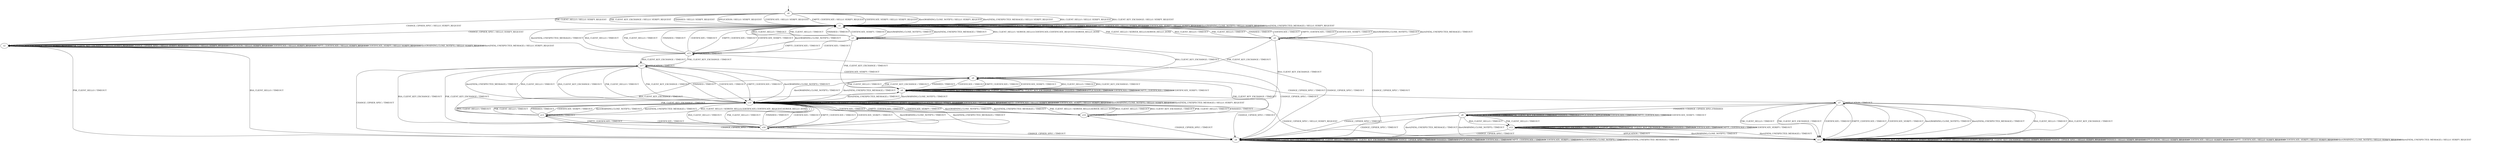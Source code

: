 digraph h5 {
s0 [label="s0"];
s1 [label="s1"];
s2 [label="s2"];
s3 [label="s3"];
s4 [label="s4"];
s5 [label="s5"];
s6 [label="s6"];
s9 [label="s9"];
s10 [label="s10"];
s15 [label="s15"];
s7 [label="s7"];
s13 [label="s13"];
s14 [label="s14"];
s17 [label="s17"];
s8 [label="s8"];
s11 [label="s11"];
s16 [label="s16"];
s12 [label="s12"];
s0 -> s1 [label="RSA_CLIENT_HELLO / HELLO_VERIFY_REQUEST"];
s0 -> s1 [label="RSA_CLIENT_KEY_EXCHANGE / HELLO_VERIFY_REQUEST"];
s0 -> s1 [label="PSK_CLIENT_HELLO / HELLO_VERIFY_REQUEST"];
s0 -> s1 [label="PSK_CLIENT_KEY_EXCHANGE / HELLO_VERIFY_REQUEST"];
s0 -> s2 [label="CHANGE_CIPHER_SPEC / HELLO_VERIFY_REQUEST"];
s0 -> s1 [label="FINISHED / HELLO_VERIFY_REQUEST"];
s0 -> s1 [label="APPLICATION / HELLO_VERIFY_REQUEST"];
s0 -> s1 [label="CERTIFICATE / HELLO_VERIFY_REQUEST"];
s0 -> s1 [label="EMPTY_CERTIFICATE / HELLO_VERIFY_REQUEST"];
s0 -> s1 [label="CERTIFICATE_VERIFY / HELLO_VERIFY_REQUEST"];
s0 -> s1 [label="Alert(WARNING,CLOSE_NOTIFY) / HELLO_VERIFY_REQUEST"];
s0 -> s1 [label="Alert(FATAL,UNEXPECTED_MESSAGE) / HELLO_VERIFY_REQUEST"];
s1 -> s3 [label="RSA_CLIENT_HELLO / SERVER_HELLO,CERTIFICATE,CERTIFICATE_REQUEST,SERVER_HELLO_DONE"];
s1 -> s1 [label="RSA_CLIENT_KEY_EXCHANGE / HELLO_VERIFY_REQUEST"];
s1 -> s5 [label="PSK_CLIENT_HELLO / SERVER_HELLO,SERVER_HELLO_DONE"];
s1 -> s1 [label="PSK_CLIENT_KEY_EXCHANGE / HELLO_VERIFY_REQUEST"];
s1 -> s2 [label="CHANGE_CIPHER_SPEC / HELLO_VERIFY_REQUEST"];
s1 -> s1 [label="FINISHED / HELLO_VERIFY_REQUEST"];
s1 -> s1 [label="APPLICATION / HELLO_VERIFY_REQUEST"];
s1 -> s1 [label="CERTIFICATE / HELLO_VERIFY_REQUEST"];
s1 -> s1 [label="EMPTY_CERTIFICATE / HELLO_VERIFY_REQUEST"];
s1 -> s1 [label="CERTIFICATE_VERIFY / HELLO_VERIFY_REQUEST"];
s1 -> s1 [label="Alert(WARNING,CLOSE_NOTIFY) / HELLO_VERIFY_REQUEST"];
s1 -> s1 [label="Alert(FATAL,UNEXPECTED_MESSAGE) / HELLO_VERIFY_REQUEST"];
s2 -> s4 [label="RSA_CLIENT_HELLO / TIMEOUT"];
s2 -> s2 [label="RSA_CLIENT_KEY_EXCHANGE / HELLO_VERIFY_REQUEST"];
s2 -> s4 [label="PSK_CLIENT_HELLO / TIMEOUT"];
s2 -> s2 [label="PSK_CLIENT_KEY_EXCHANGE / HELLO_VERIFY_REQUEST"];
s2 -> s2 [label="CHANGE_CIPHER_SPEC / HELLO_VERIFY_REQUEST"];
s2 -> s2 [label="FINISHED / HELLO_VERIFY_REQUEST"];
s2 -> s2 [label="APPLICATION / HELLO_VERIFY_REQUEST"];
s2 -> s2 [label="CERTIFICATE / HELLO_VERIFY_REQUEST"];
s2 -> s2 [label="EMPTY_CERTIFICATE / HELLO_VERIFY_REQUEST"];
s2 -> s2 [label="CERTIFICATE_VERIFY / HELLO_VERIFY_REQUEST"];
s2 -> s2 [label="Alert(WARNING,CLOSE_NOTIFY) / HELLO_VERIFY_REQUEST"];
s2 -> s2 [label="Alert(FATAL,UNEXPECTED_MESSAGE) / HELLO_VERIFY_REQUEST"];
s3 -> s1 [label="RSA_CLIENT_HELLO / TIMEOUT"];
s3 -> s6 [label="RSA_CLIENT_KEY_EXCHANGE / TIMEOUT"];
s3 -> s1 [label="PSK_CLIENT_HELLO / TIMEOUT"];
s3 -> s9 [label="PSK_CLIENT_KEY_EXCHANGE / TIMEOUT"];
s3 -> s4 [label="CHANGE_CIPHER_SPEC / TIMEOUT"];
s3 -> s1 [label="FINISHED / TIMEOUT"];
s3 -> s3 [label="APPLICATION / TIMEOUT"];
s3 -> s15 [label="CERTIFICATE / TIMEOUT"];
s3 -> s15 [label="EMPTY_CERTIFICATE / TIMEOUT"];
s3 -> s1 [label="CERTIFICATE_VERIFY / TIMEOUT"];
s3 -> s1 [label="Alert(WARNING,CLOSE_NOTIFY) / TIMEOUT"];
s3 -> s1 [label="Alert(FATAL,UNEXPECTED_MESSAGE) / TIMEOUT"];
s4 -> s4 [label="RSA_CLIENT_HELLO / TIMEOUT"];
s4 -> s4 [label="RSA_CLIENT_KEY_EXCHANGE / TIMEOUT"];
s4 -> s4 [label="PSK_CLIENT_HELLO / TIMEOUT"];
s4 -> s4 [label="PSK_CLIENT_KEY_EXCHANGE / TIMEOUT"];
s4 -> s4 [label="CHANGE_CIPHER_SPEC / TIMEOUT"];
s4 -> s4 [label="FINISHED / TIMEOUT"];
s4 -> s4 [label="APPLICATION / TIMEOUT"];
s4 -> s4 [label="CERTIFICATE / TIMEOUT"];
s4 -> s4 [label="EMPTY_CERTIFICATE / TIMEOUT"];
s4 -> s4 [label="CERTIFICATE_VERIFY / TIMEOUT"];
s4 -> s4 [label="Alert(WARNING,CLOSE_NOTIFY) / TIMEOUT"];
s4 -> s4 [label="Alert(FATAL,UNEXPECTED_MESSAGE) / TIMEOUT"];
s5 -> s1 [label="RSA_CLIENT_HELLO / TIMEOUT"];
s5 -> s10 [label="RSA_CLIENT_KEY_EXCHANGE / TIMEOUT"];
s5 -> s1 [label="PSK_CLIENT_HELLO / TIMEOUT"];
s5 -> s6 [label="PSK_CLIENT_KEY_EXCHANGE / TIMEOUT"];
s5 -> s4 [label="CHANGE_CIPHER_SPEC / TIMEOUT"];
s5 -> s1 [label="FINISHED / TIMEOUT"];
s5 -> s5 [label="APPLICATION / TIMEOUT"];
s5 -> s1 [label="CERTIFICATE / TIMEOUT"];
s5 -> s1 [label="EMPTY_CERTIFICATE / TIMEOUT"];
s5 -> s1 [label="CERTIFICATE_VERIFY / TIMEOUT"];
s5 -> s1 [label="Alert(WARNING,CLOSE_NOTIFY) / TIMEOUT"];
s5 -> s1 [label="Alert(FATAL,UNEXPECTED_MESSAGE) / TIMEOUT"];
s6 -> s9 [label="RSA_CLIENT_HELLO / TIMEOUT"];
s6 -> s9 [label="RSA_CLIENT_KEY_EXCHANGE / TIMEOUT"];
s6 -> s9 [label="PSK_CLIENT_HELLO / TIMEOUT"];
s6 -> s9 [label="PSK_CLIENT_KEY_EXCHANGE / TIMEOUT"];
s6 -> s7 [label="CHANGE_CIPHER_SPEC / TIMEOUT"];
s6 -> s9 [label="FINISHED / TIMEOUT"];
s6 -> s6 [label="APPLICATION / TIMEOUT"];
s6 -> s9 [label="CERTIFICATE / TIMEOUT"];
s6 -> s9 [label="EMPTY_CERTIFICATE / TIMEOUT"];
s6 -> s9 [label="CERTIFICATE_VERIFY / TIMEOUT"];
s6 -> s10 [label="Alert(WARNING,CLOSE_NOTIFY) / TIMEOUT"];
s6 -> s10 [label="Alert(FATAL,UNEXPECTED_MESSAGE) / TIMEOUT"];
s9 -> s9 [label="RSA_CLIENT_HELLO / TIMEOUT"];
s9 -> s9 [label="RSA_CLIENT_KEY_EXCHANGE / TIMEOUT"];
s9 -> s9 [label="PSK_CLIENT_HELLO / TIMEOUT"];
s9 -> s9 [label="PSK_CLIENT_KEY_EXCHANGE / TIMEOUT"];
s9 -> s4 [label="CHANGE_CIPHER_SPEC / TIMEOUT"];
s9 -> s9 [label="FINISHED / TIMEOUT"];
s9 -> s9 [label="APPLICATION / TIMEOUT"];
s9 -> s9 [label="CERTIFICATE / TIMEOUT"];
s9 -> s9 [label="EMPTY_CERTIFICATE / TIMEOUT"];
s9 -> s9 [label="CERTIFICATE_VERIFY / TIMEOUT"];
s9 -> s10 [label="Alert(WARNING,CLOSE_NOTIFY) / TIMEOUT"];
s9 -> s10 [label="Alert(FATAL,UNEXPECTED_MESSAGE) / TIMEOUT"];
s10 -> s13 [label="RSA_CLIENT_HELLO / SERVER_HELLO,CERTIFICATE,CERTIFICATE_REQUEST,SERVER_HELLO_DONE"];
s10 -> s10 [label="RSA_CLIENT_KEY_EXCHANGE / HELLO_VERIFY_REQUEST"];
s10 -> s14 [label="PSK_CLIENT_HELLO / SERVER_HELLO,SERVER_HELLO_DONE"];
s10 -> s10 [label="PSK_CLIENT_KEY_EXCHANGE / HELLO_VERIFY_REQUEST"];
s10 -> s11 [label="CHANGE_CIPHER_SPEC / HELLO_VERIFY_REQUEST"];
s10 -> s10 [label="FINISHED / HELLO_VERIFY_REQUEST"];
s10 -> s10 [label="APPLICATION / HELLO_VERIFY_REQUEST"];
s10 -> s10 [label="CERTIFICATE / HELLO_VERIFY_REQUEST"];
s10 -> s10 [label="EMPTY_CERTIFICATE / HELLO_VERIFY_REQUEST"];
s10 -> s10 [label="CERTIFICATE_VERIFY / HELLO_VERIFY_REQUEST"];
s10 -> s10 [label="Alert(WARNING,CLOSE_NOTIFY) / HELLO_VERIFY_REQUEST"];
s10 -> s10 [label="Alert(FATAL,UNEXPECTED_MESSAGE) / HELLO_VERIFY_REQUEST"];
s15 -> s1 [label="RSA_CLIENT_HELLO / TIMEOUT"];
s15 -> s17 [label="RSA_CLIENT_KEY_EXCHANGE / TIMEOUT"];
s15 -> s1 [label="PSK_CLIENT_HELLO / TIMEOUT"];
s15 -> s17 [label="PSK_CLIENT_KEY_EXCHANGE / TIMEOUT"];
s15 -> s4 [label="CHANGE_CIPHER_SPEC / TIMEOUT"];
s15 -> s1 [label="FINISHED / TIMEOUT"];
s15 -> s15 [label="APPLICATION / TIMEOUT"];
s15 -> s1 [label="CERTIFICATE / TIMEOUT"];
s15 -> s1 [label="EMPTY_CERTIFICATE / TIMEOUT"];
s15 -> s1 [label="CERTIFICATE_VERIFY / TIMEOUT"];
s15 -> s1 [label="Alert(WARNING,CLOSE_NOTIFY) / TIMEOUT"];
s15 -> s1 [label="Alert(FATAL,UNEXPECTED_MESSAGE) / TIMEOUT"];
s7 -> s11 [label="RSA_CLIENT_HELLO / TIMEOUT"];
s7 -> s11 [label="RSA_CLIENT_KEY_EXCHANGE / TIMEOUT"];
s7 -> s11 [label="PSK_CLIENT_HELLO / TIMEOUT"];
s7 -> s11 [label="PSK_CLIENT_KEY_EXCHANGE / TIMEOUT"];
s7 -> s4 [label="CHANGE_CIPHER_SPEC / TIMEOUT"];
s7 -> s8 [label="FINISHED / CHANGE_CIPHER_SPEC,FINISHED"];
s7 -> s7 [label="APPLICATION / TIMEOUT"];
s7 -> s11 [label="CERTIFICATE / TIMEOUT"];
s7 -> s11 [label="EMPTY_CERTIFICATE / TIMEOUT"];
s7 -> s11 [label="CERTIFICATE_VERIFY / TIMEOUT"];
s7 -> s11 [label="Alert(WARNING,CLOSE_NOTIFY) / TIMEOUT"];
s7 -> s11 [label="Alert(FATAL,UNEXPECTED_MESSAGE) / TIMEOUT"];
s13 -> s10 [label="RSA_CLIENT_HELLO / TIMEOUT"];
s13 -> s6 [label="RSA_CLIENT_KEY_EXCHANGE / TIMEOUT"];
s13 -> s10 [label="PSK_CLIENT_HELLO / TIMEOUT"];
s13 -> s9 [label="PSK_CLIENT_KEY_EXCHANGE / TIMEOUT"];
s13 -> s4 [label="CHANGE_CIPHER_SPEC / TIMEOUT"];
s13 -> s10 [label="FINISHED / TIMEOUT"];
s13 -> s13 [label="APPLICATION / TIMEOUT"];
s13 -> s16 [label="CERTIFICATE / TIMEOUT"];
s13 -> s16 [label="EMPTY_CERTIFICATE / TIMEOUT"];
s13 -> s10 [label="CERTIFICATE_VERIFY / TIMEOUT"];
s13 -> s10 [label="Alert(WARNING,CLOSE_NOTIFY) / TIMEOUT"];
s13 -> s10 [label="Alert(FATAL,UNEXPECTED_MESSAGE) / TIMEOUT"];
s14 -> s10 [label="RSA_CLIENT_HELLO / TIMEOUT"];
s14 -> s10 [label="RSA_CLIENT_KEY_EXCHANGE / TIMEOUT"];
s14 -> s10 [label="PSK_CLIENT_HELLO / TIMEOUT"];
s14 -> s6 [label="PSK_CLIENT_KEY_EXCHANGE / TIMEOUT"];
s14 -> s4 [label="CHANGE_CIPHER_SPEC / TIMEOUT"];
s14 -> s10 [label="FINISHED / TIMEOUT"];
s14 -> s14 [label="APPLICATION / TIMEOUT"];
s14 -> s10 [label="CERTIFICATE / TIMEOUT"];
s14 -> s10 [label="EMPTY_CERTIFICATE / TIMEOUT"];
s14 -> s10 [label="CERTIFICATE_VERIFY / TIMEOUT"];
s14 -> s10 [label="Alert(WARNING,CLOSE_NOTIFY) / TIMEOUT"];
s14 -> s10 [label="Alert(FATAL,UNEXPECTED_MESSAGE) / TIMEOUT"];
s17 -> s10 [label="RSA_CLIENT_HELLO / TIMEOUT"];
s17 -> s10 [label="RSA_CLIENT_KEY_EXCHANGE / TIMEOUT"];
s17 -> s10 [label="PSK_CLIENT_HELLO / TIMEOUT"];
s17 -> s10 [label="PSK_CLIENT_KEY_EXCHANGE / TIMEOUT"];
s17 -> s4 [label="CHANGE_CIPHER_SPEC / TIMEOUT"];
s17 -> s10 [label="FINISHED / TIMEOUT"];
s17 -> s17 [label="APPLICATION / TIMEOUT"];
s17 -> s10 [label="CERTIFICATE / TIMEOUT"];
s17 -> s10 [label="EMPTY_CERTIFICATE / TIMEOUT"];
s17 -> s6 [label="CERTIFICATE_VERIFY / TIMEOUT"];
s17 -> s10 [label="Alert(WARNING,CLOSE_NOTIFY) / TIMEOUT"];
s17 -> s10 [label="Alert(FATAL,UNEXPECTED_MESSAGE) / TIMEOUT"];
s8 -> s12 [label="RSA_CLIENT_HELLO / TIMEOUT"];
s8 -> s8 [label="RSA_CLIENT_KEY_EXCHANGE / TIMEOUT"];
s8 -> s12 [label="PSK_CLIENT_HELLO / TIMEOUT"];
s8 -> s8 [label="PSK_CLIENT_KEY_EXCHANGE / TIMEOUT"];
s8 -> s4 [label="CHANGE_CIPHER_SPEC / TIMEOUT"];
s8 -> s8 [label="FINISHED / TIMEOUT"];
s8 -> s8 [label="APPLICATION / APPLICATION"];
s8 -> s8 [label="CERTIFICATE / TIMEOUT"];
s8 -> s8 [label="EMPTY_CERTIFICATE / TIMEOUT"];
s8 -> s8 [label="CERTIFICATE_VERIFY / TIMEOUT"];
s8 -> s11 [label="Alert(WARNING,CLOSE_NOTIFY) / TIMEOUT"];
s8 -> s11 [label="Alert(FATAL,UNEXPECTED_MESSAGE) / TIMEOUT"];
s11 -> s11 [label="RSA_CLIENT_HELLO / HELLO_VERIFY_REQUEST"];
s11 -> s11 [label="RSA_CLIENT_KEY_EXCHANGE / HELLO_VERIFY_REQUEST"];
s11 -> s11 [label="PSK_CLIENT_HELLO / HELLO_VERIFY_REQUEST"];
s11 -> s11 [label="PSK_CLIENT_KEY_EXCHANGE / HELLO_VERIFY_REQUEST"];
s11 -> s11 [label="CHANGE_CIPHER_SPEC / HELLO_VERIFY_REQUEST"];
s11 -> s11 [label="FINISHED / HELLO_VERIFY_REQUEST"];
s11 -> s11 [label="APPLICATION / HELLO_VERIFY_REQUEST"];
s11 -> s11 [label="CERTIFICATE / HELLO_VERIFY_REQUEST"];
s11 -> s11 [label="EMPTY_CERTIFICATE / HELLO_VERIFY_REQUEST"];
s11 -> s11 [label="CERTIFICATE_VERIFY / HELLO_VERIFY_REQUEST"];
s11 -> s11 [label="Alert(WARNING,CLOSE_NOTIFY) / HELLO_VERIFY_REQUEST"];
s11 -> s11 [label="Alert(FATAL,UNEXPECTED_MESSAGE) / HELLO_VERIFY_REQUEST"];
s16 -> s10 [label="RSA_CLIENT_HELLO / TIMEOUT"];
s16 -> s17 [label="RSA_CLIENT_KEY_EXCHANGE / TIMEOUT"];
s16 -> s10 [label="PSK_CLIENT_HELLO / TIMEOUT"];
s16 -> s17 [label="PSK_CLIENT_KEY_EXCHANGE / TIMEOUT"];
s16 -> s4 [label="CHANGE_CIPHER_SPEC / TIMEOUT"];
s16 -> s10 [label="FINISHED / TIMEOUT"];
s16 -> s16 [label="APPLICATION / TIMEOUT"];
s16 -> s10 [label="CERTIFICATE / TIMEOUT"];
s16 -> s10 [label="EMPTY_CERTIFICATE / TIMEOUT"];
s16 -> s10 [label="CERTIFICATE_VERIFY / TIMEOUT"];
s16 -> s10 [label="Alert(WARNING,CLOSE_NOTIFY) / TIMEOUT"];
s16 -> s10 [label="Alert(FATAL,UNEXPECTED_MESSAGE) / TIMEOUT"];
s12 -> s12 [label="RSA_CLIENT_HELLO / TIMEOUT"];
s12 -> s12 [label="RSA_CLIENT_KEY_EXCHANGE / TIMEOUT"];
s12 -> s12 [label="PSK_CLIENT_HELLO / TIMEOUT"];
s12 -> s12 [label="PSK_CLIENT_KEY_EXCHANGE / TIMEOUT"];
s12 -> s4 [label="CHANGE_CIPHER_SPEC / TIMEOUT"];
s12 -> s12 [label="FINISHED / TIMEOUT"];
s12 -> s11 [label="APPLICATION / TIMEOUT"];
s12 -> s12 [label="CERTIFICATE / TIMEOUT"];
s12 -> s12 [label="EMPTY_CERTIFICATE / TIMEOUT"];
s12 -> s12 [label="CERTIFICATE_VERIFY / TIMEOUT"];
s12 -> s11 [label="Alert(WARNING,CLOSE_NOTIFY) / TIMEOUT"];
s12 -> s11 [label="Alert(FATAL,UNEXPECTED_MESSAGE) / TIMEOUT"];
__start0 [shape=none, label=""];
__start0 -> s0 [label=""];
}
